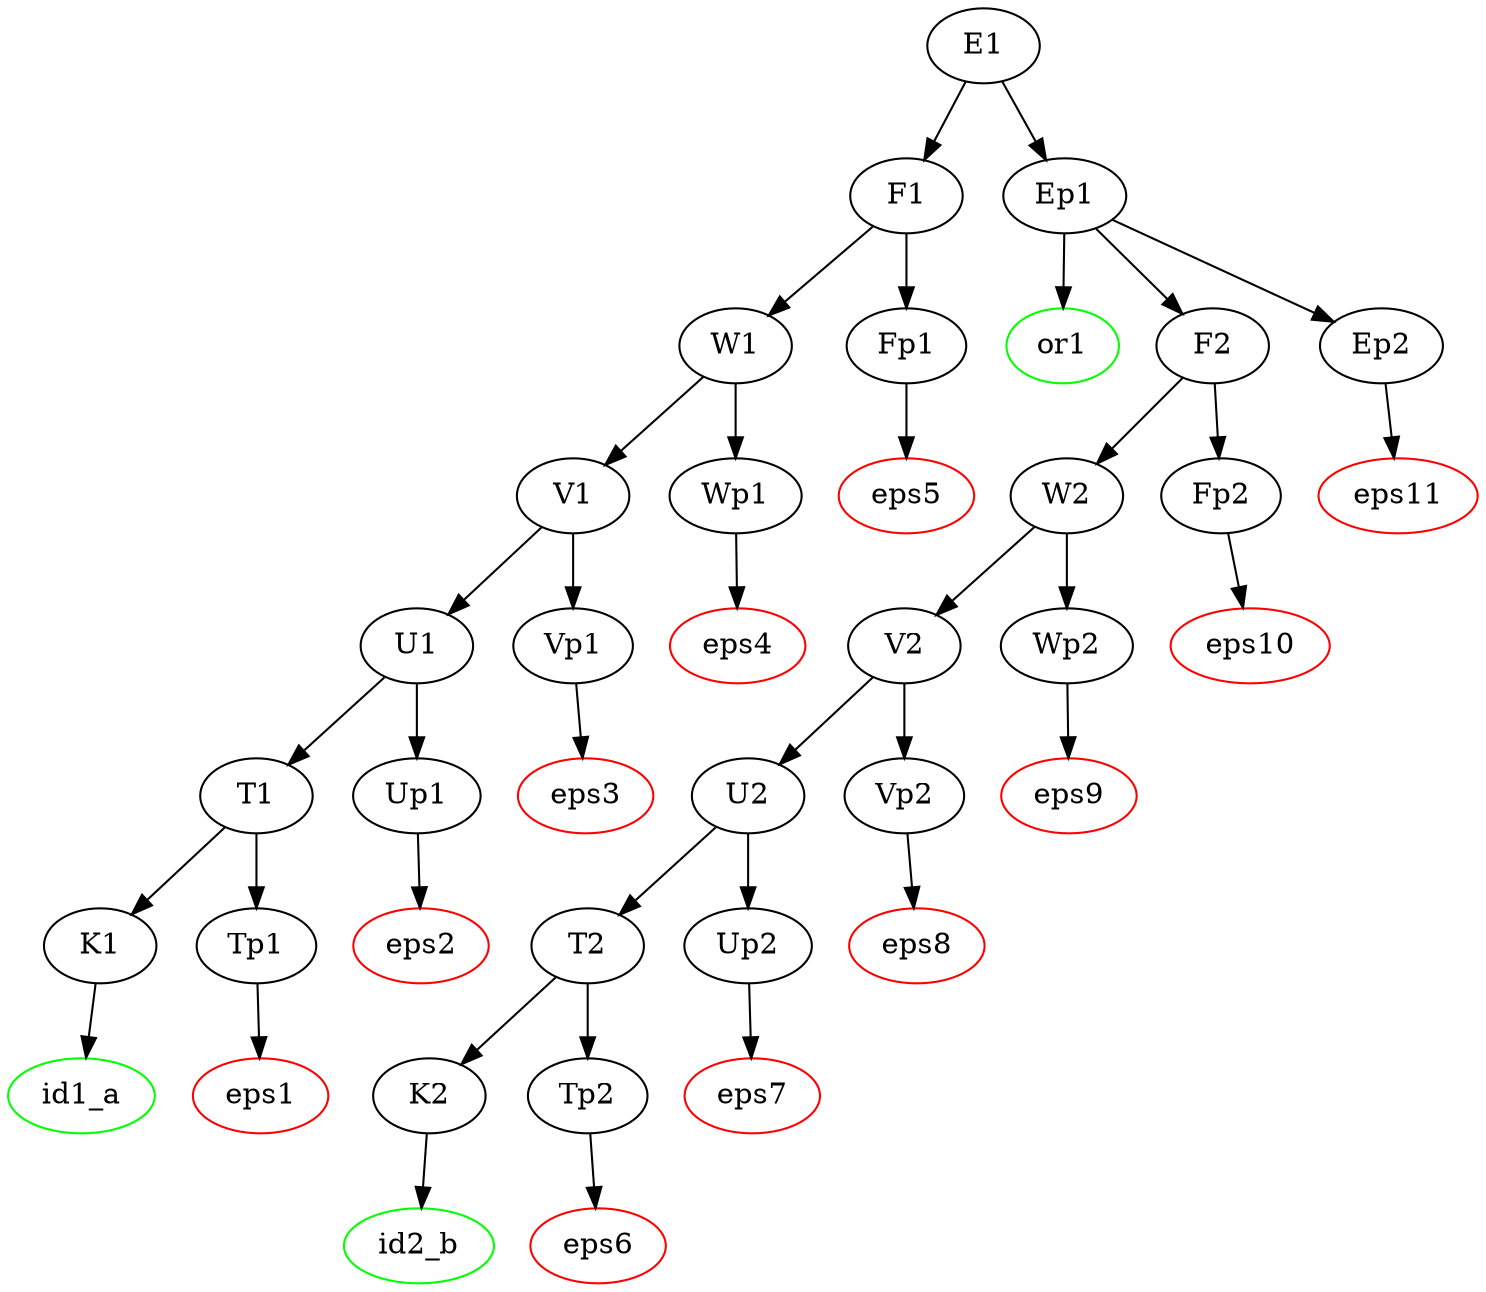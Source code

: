digraph G {
E1->F1;F1->W1;W1->V1;V1->U1;U1->T1;T1->K1;K1->id1_a;T1->Tp1;Tp1->eps1;U1->Up1;Up1->eps2;V1->Vp1;Vp1->eps3;W1->Wp1;Wp1->eps4;F1->Fp1;Fp1->eps5;E1->Ep1;Ep1->or1;Ep1->F2;F2->W2;W2->V2;V2->U2;U2->T2;T2->K2;K2->id2_b;T2->Tp2;Tp2->eps6;U2->Up2;Up2->eps7;V2->Vp2;Vp2->eps8;W2->Wp2;Wp2->eps9;F2->Fp2;Fp2->eps10;Ep1->Ep2;Ep2->eps11;id1_a[color=green];eps1[color=red];eps2[color=red];eps3[color=red];eps4[color=red];eps5[color=red];or1[color=green];id2_b[color=green];eps6[color=red];eps7[color=red];eps8[color=red];eps9[color=red];eps10[color=red];eps11[color=red];}
